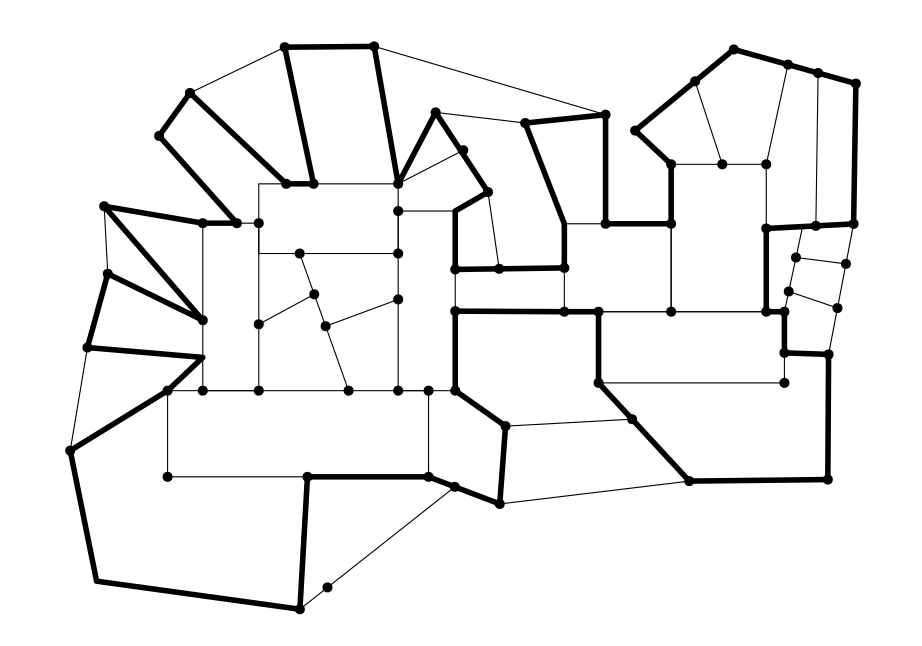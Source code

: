 <?xml version="1.0"?>
<!DOCTYPE ipe SYSTEM "ipe.dtd">
<ipe version="70206" creator="Ipe 7.2.7">
<info created="D:20180929072549" modified="D:20180929084321"/>
<preamble>\usepackage{kpfonts}</preamble>
<ipestyle name="basic">
<symbol name="arrow/arc(spx)">
<path stroke="sym-stroke" fill="sym-stroke" pen="sym-pen">
0 0 m
-1 0.333 l
-1 -0.333 l
h
</path>
</symbol>
<symbol name="arrow/farc(spx)">
<path stroke="sym-stroke" fill="white" pen="sym-pen">
0 0 m
-1 0.333 l
-1 -0.333 l
h
</path>
</symbol>
<symbol name="arrow/ptarc(spx)">
<path stroke="sym-stroke" fill="sym-stroke" pen="sym-pen">
0 0 m
-1 0.333 l
-0.8 0 l
-1 -0.333 l
h
</path>
</symbol>
<symbol name="arrow/fptarc(spx)">
<path stroke="sym-stroke" fill="white" pen="sym-pen">
0 0 m
-1 0.333 l
-0.8 0 l
-1 -0.333 l
h
</path>
</symbol>
<symbol name="mark/circle(sx)" transformations="translations">
<path fill="sym-stroke">
0.6 0 0 0.6 0 0 e
0.4 0 0 0.4 0 0 e
</path>
</symbol>
<symbol name="mark/disk(sx)" transformations="translations">
<path fill="sym-stroke">
0.6 0 0 0.6 0 0 e
</path>
</symbol>
<symbol name="mark/fdisk(sfx)" transformations="translations">
<group>
<path fill="sym-fill">
0.5 0 0 0.5 0 0 e
</path>
<path fill="sym-stroke" fillrule="eofill">
0.6 0 0 0.6 0 0 e
0.4 0 0 0.4 0 0 e
</path>
</group>
</symbol>
<symbol name="mark/box(sx)" transformations="translations">
<path fill="sym-stroke" fillrule="eofill">
-0.6 -0.6 m
0.6 -0.6 l
0.6 0.6 l
-0.6 0.6 l
h
-0.4 -0.4 m
0.4 -0.4 l
0.4 0.4 l
-0.4 0.4 l
h
</path>
</symbol>
<symbol name="mark/square(sx)" transformations="translations">
<path fill="sym-stroke">
-0.6 -0.6 m
0.6 -0.6 l
0.6 0.6 l
-0.6 0.6 l
h
</path>
</symbol>
<symbol name="mark/fsquare(sfx)" transformations="translations">
<group>
<path fill="sym-fill">
-0.5 -0.5 m
0.5 -0.5 l
0.5 0.5 l
-0.5 0.5 l
h
</path>
<path fill="sym-stroke" fillrule="eofill">
-0.6 -0.6 m
0.6 -0.6 l
0.6 0.6 l
-0.6 0.6 l
h
-0.4 -0.4 m
0.4 -0.4 l
0.4 0.4 l
-0.4 0.4 l
h
</path>
</group>
</symbol>
<symbol name="mark/cross(sx)" transformations="translations">
<group>
<path fill="sym-stroke">
-0.43 -0.57 m
0.57 0.43 l
0.43 0.57 l
-0.57 -0.43 l
h
</path>
<path fill="sym-stroke">
-0.43 0.57 m
0.57 -0.43 l
0.43 -0.57 l
-0.57 0.43 l
h
</path>
</group>
</symbol>
<symbol name="arrow/fnormal(spx)">
<path stroke="sym-stroke" fill="white" pen="sym-pen">
0 0 m
-1 0.333 l
-1 -0.333 l
h
</path>
</symbol>
<symbol name="arrow/pointed(spx)">
<path stroke="sym-stroke" fill="sym-stroke" pen="sym-pen">
0 0 m
-1 0.333 l
-0.8 0 l
-1 -0.333 l
h
</path>
</symbol>
<symbol name="arrow/fpointed(spx)">
<path stroke="sym-stroke" fill="white" pen="sym-pen">
0 0 m
-1 0.333 l
-0.8 0 l
-1 -0.333 l
h
</path>
</symbol>
<symbol name="arrow/linear(spx)">
<path stroke="sym-stroke" pen="sym-pen">
-1 0.333 m
0 0 l
-1 -0.333 l
</path>
</symbol>
<symbol name="arrow/fdouble(spx)">
<path stroke="sym-stroke" fill="white" pen="sym-pen">
0 0 m
-1 0.333 l
-1 -0.333 l
h
-1 0 m
-2 0.333 l
-2 -0.333 l
h
</path>
</symbol>
<symbol name="arrow/double(spx)">
<path stroke="sym-stroke" fill="sym-stroke" pen="sym-pen">
0 0 m
-1 0.333 l
-1 -0.333 l
h
-1 0 m
-2 0.333 l
-2 -0.333 l
h
</path>
</symbol>
<pen name="heavier" value="0.8"/>
<pen name="fat" value="1.2"/>
<pen name="ultrafat" value="2"/>
<symbolsize name="large" value="5"/>
<symbolsize name="small" value="2"/>
<symbolsize name="tiny" value="1.1"/>
<arrowsize name="large" value="10"/>
<arrowsize name="small" value="5"/>
<arrowsize name="tiny" value="3"/>
<color name="red" value="1 0 0"/>
<color name="green" value="0 1 0"/>
<color name="blue" value="0 0 1"/>
<color name="yellow" value="1 1 0"/>
<color name="orange" value="1 0.647 0"/>
<color name="gold" value="1 0.843 0"/>
<color name="purple" value="0.627 0.125 0.941"/>
<color name="gray" value="0.745"/>
<color name="brown" value="0.647 0.165 0.165"/>
<color name="navy" value="0 0 0.502"/>
<color name="pink" value="1 0.753 0.796"/>
<color name="seagreen" value="0.18 0.545 0.341"/>
<color name="turquoise" value="0.251 0.878 0.816"/>
<color name="violet" value="0.933 0.51 0.933"/>
<color name="darkblue" value="0 0 0.545"/>
<color name="darkcyan" value="0 0.545 0.545"/>
<color name="darkgray" value="0.663"/>
<color name="darkgreen" value="0 0.392 0"/>
<color name="darkmagenta" value="0.545 0 0.545"/>
<color name="darkorange" value="1 0.549 0"/>
<color name="darkred" value="0.545 0 0"/>
<color name="lightblue" value="0.678 0.847 0.902"/>
<color name="lightcyan" value="0.878 1 1"/>
<color name="lightgray" value="0.827"/>
<color name="lightgreen" value="0.565 0.933 0.565"/>
<color name="lightyellow" value="1 1 0.878"/>
<dashstyle name="dashed" value="[4] 0"/>
<dashstyle name="dotted" value="[1 3] 0"/>
<dashstyle name="dash dotted" value="[4 2 1 2] 0"/>
<dashstyle name="dash dot dotted" value="[4 2 1 2 1 2] 0"/>
<textsize name="large" value="\large"/>
<textsize name="Large" value="\Large"/>
<textsize name="LARGE" value="\LARGE"/>
<textsize name="huge" value="\huge"/>
<textsize name="Huge" value="\Huge"/>
<textsize name="small" value="\small"/>
<textsize name="footnote" value="\footnotesize"/>
<textsize name="tiny" value="\tiny"/>
<textstyle name="center" begin="\begin{center}" end="\end{center}"/>
<textstyle name="itemize" begin="\begin{itemize}" end="\end{itemize}"/>
<textstyle name="item" begin="\begin{itemize}\item{}" end="\end{itemize}"/>
<gridsize name="4 pts" value="4"/>
<gridsize name="8 pts (~3 mm)" value="8"/>
<gridsize name="16 pts (~6 mm)" value="16"/>
<gridsize name="32 pts (~12 mm)" value="32"/>
<gridsize name="10 pts (~3.5 mm)" value="10"/>
<gridsize name="20 pts (~7 mm)" value="20"/>
<gridsize name="14 pts (~5 mm)" value="14"/>
<gridsize name="28 pts (~10 mm)" value="28"/>
<gridsize name="56 pts (~20 mm)" value="56"/>
<anglesize name="90 deg" value="90"/>
<anglesize name="60 deg" value="60"/>
<anglesize name="45 deg" value="45"/>
<anglesize name="30 deg" value="30"/>
<anglesize name="22.5 deg" value="22.5"/>
<opacity name="10%" value="0.1"/>
<opacity name="30%" value="0.3"/>
<opacity name="50%" value="0.5"/>
<opacity name="75%" value="0.75"/>
<tiling name="falling" angle="-60" step="4" width="1"/>
<tiling name="rising" angle="30" step="4" width="1"/>
</ipestyle>
<ipestyle name="brew">
<color name="aliceblue" value="0.941 0.973 1"/>
<color name="brew1" value="0.552 0.827 0.78"/>
<color name="brew2" value="1 1 0.701"/>
<color name="brew3" value="0.745 0.729 0.854"/>
<color name="brew4" value="0.984 0.501 0.447"/>
<color name="brew5" value="0.501 0.694 0.827"/>
<color name="brew6" value="0.992 0.705 0.384"/>
<color name="brew7" value="0.701 0.87 0.411"/>
<color name="brew8" value="0.988 0.803 0.898"/>
</ipestyle>
<page>
<layer name="alpha"/>
<layer name="touched-pinched-caressed"/>
<view layers="alpha" active="alpha"/>
<view layers="alpha touched-pinched-caressed" active="touched-pinched-caressed"/>
<path layer="touched-pinched-caressed" fill="brew8">
137.021 701.241 m
140.6 684.277 l
171.655 684.118 l
168.639 701.406 l
h
</path>
<path fill="brew8">
314.59 712.043 m
306.78 676.142 l
306.78 653.051 l
324.633 653.981 l
325.439 709.01 l
h
</path>
<path fill="brew8">
246.399 623.08 m
246.399 597.464 l
313.315 597.464 l
313.315 623.08 l
h
</path>
<path fill="brew8">
272.538 676.142 m
306.78 676.142 l
306.78 623.08 l
272.538 623.08 l
h
</path>
<path stroke="black" fill="brew8">
234.089 654.744 m
234.089 623.08 l
272.538 623.08 l
272.538 654.744 l
h
</path>
<path stroke="black" fill="brew8">
124.084 669.125 m
124.084 644.031 l
174.271 644.031 l
174.271 669.125 l
h
</path>
<path stroke="black" fill="brew8">
194.806 638.305 m
234.089 638.851 l
234.089 623.08 l
194.806 623.286 l
h
</path>
<path stroke="black" fill="brew8">
174.271 659.323 m
194.806 659.323 l
194.806 594.66 l
174.271 594.66 l
h
</path>
<path stroke="black" fill="brew8">
91.2567 594.66 m
91.2567 563.639 l
185.194 563.639 l
185.194 594.66 l
h
</path>
<path stroke="black" fill="brew8">
103.927 654.954 m
103.927 594.66 l
124.084 594.66 l
124.084 654.954 l
h
</path>
<path layer="alpha" stroke="black">
234.089 654.744 m
234.089 623.08 l
272.538 623.08 l
272.538 654.744 l
h
</path>
<path stroke="black">
246.399 623.08 m
246.399 597.464 l
313.315 597.464 l
313.315 623.08 l
h
</path>
<path stroke="black">
272.538 623.08 m
272.538 676.142 l
306.78 676.142 l
306.78 623.08 l
h
</path>
<path matrix="1.6 0 0 1.6 -12.1109 -413.958" stroke="black">
85.1219 676.927 m
85.1219 661.243 l
116.489 661.243 l
116.489 676.927 l
h
</path>
<path matrix="1.6 0 0 1.6 -12.1109 -413.958" stroke="black">
116.489 670.801 m
116.489 630.386 l
129.323 630.386 l
129.323 670.801 l
h
</path>
<path matrix="1.6 0 0 1.6 -12.1109 -413.958" stroke="black">
123.316 630.386 m
123.316 610.998 l
64.6048 610.998 l
64.6048 630.386 l
h
</path>
<path matrix="1.6 0 0 1.6 -12.1109 -413.958" stroke="black">
85.1219 668.07 m
85.1219 630.386 l
72.5239 630.386 l
72.5239 668.07 l
h
</path>
<path stroke="black" pen="ultrafat">
88.1949 686.366 m
99.3124 701.845 l
133.965 669.125 l
143.796 669.125 l
133.419 718.315 l
165.642 718.589 l
174.271 669.125 l
187.761 694.831 l
206.603 666.158 l
194.806 659.323 l
194.806 638.305 l
234.089 638.851 l
234.089 654.744 l
219.983 691.008 l
248.929 694.012 l
248.929 654.744 l
272.538 654.744 l
272.538 676.142 l
259.579 688.277 l
295.079 717.496 l
339.043 705.208 l
338.224 654.689 l
306.78 653.051 l
306.78 623.08 l
313.315 623.08 l
313.315 608.267 l
329.213 607.721 l
328.94 562.664 l
279.061 562.102 l
246.399 597.464 l
246.399 623.08 l
234.089 623.08 l
194.806 623.286 l
194.806 594.66 l
212.922 581.896 l
210.825 553.876 l
185.194 563.639 l
141.611 563.639 l
138.881 515.968 l
65.6971 526.072 l
56.2009 573.078 l
91.2567 594.66 l
103.927 606.629 l
62.3996 610.185 l
69.7207 636.738 l
103.927 620.009 l
68.4266 661.053 l
103.927 654.954 l
116.216 654.954 l
h
</path>
<path stroke="black">
281.144 706.027 m
290.941 676.142 l
</path>
<path stroke="black">
306.78 676.142 m
314.59 712.043 l
</path>
<path stroke="black">
325.439 709.01 m
324.633 653.981 l
</path>
<path stroke="black">
138.821 644.031 m
156.42 594.66 l
</path>
<path stroke="black">
148.147 617.867 m
174.271 627.515 l
</path>
<path stroke="black">
144.055 629.349 m
124.084 618.567 l
</path>
<path stroke="black">
212.922 581.896 m
258.473 584.392 l
</path>
<path stroke="black">
187.761 694.831 m
219.983 691.008 l
</path>
<path stroke="black">
248.929 694.012 m
165.642 718.589 l
</path>
<path stroke="black">
206.603 666.158 m
210.634 638.525 l
</path>
<path stroke="black">
210.825 553.876 m
279.061 562.102 l
</path>
<path stroke="black">
138.881 515.968 m
194.651 560.037 l
</path>
<path stroke="black">
56.2009 573.078 m
62.3996 610.185 l
</path>
<path stroke="black">
69.7207 636.738 m
68.4266 661.053 l
</path>
<path stroke="black">
99.3124 701.845 m
133.419 718.315 l
</path>
<path stroke="black">
338.224 654.689 m
329.213 607.721 l
</path>
<path stroke="black">
313.315 623.08 m
319.858 653.732 l
</path>
<path stroke="black">
317.482 642.603 m
335.463 640.297 l
</path>
<path stroke="black">
314.87 630.366 m
332.412 624.397 l
</path>
<use name="mark/disk(sx)" pos="56.2009 573.078" size="normal" stroke="black"/>
<use name="mark/disk(sx)" pos="62.3996 610.185" size="normal" stroke="black"/>
<use name="mark/disk(sx)" pos="69.7207 636.738" size="normal" stroke="black"/>
<use name="mark/disk(sx)" pos="68.4266 661.053" size="normal" stroke="black"/>
<use name="mark/disk(sx)" pos="144.055 629.349" size="normal" stroke="black"/>
<use name="mark/disk(sx)" pos="148.147 617.867" size="normal" stroke="black"/>
<use name="mark/disk(sx)" pos="174.271 627.515" size="normal" stroke="black"/>
<use name="mark/disk(sx)" pos="124.084 618.567" size="normal" stroke="black"/>
<use name="mark/disk(sx)" pos="138.821 644.031" size="normal" stroke="black"/>
<use name="mark/disk(sx)" pos="156.42 594.66" size="normal" stroke="black"/>
<use name="mark/disk(sx)" pos="124.084 594.66" size="normal" stroke="black"/>
<use name="mark/disk(sx)" pos="103.927 594.66" size="normal" stroke="black"/>
<use name="mark/disk(sx)" pos="91.2567 594.66" size="normal" stroke="black"/>
<use name="mark/disk(sx)" pos="91.2567 563.639" size="normal" stroke="black"/>
<use name="mark/disk(sx)" pos="141.611 563.639" size="normal" stroke="black"/>
<use name="mark/disk(sx)" pos="185.194 563.639" size="normal" stroke="black"/>
<use name="mark/disk(sx)" pos="194.806 594.66" size="normal" stroke="black"/>
<use name="mark/disk(sx)" pos="185.194 594.66" size="normal" stroke="black"/>
<use name="mark/disk(sx)" pos="174.271 594.66" size="normal" stroke="black"/>
<use name="mark/disk(sx)" pos="174.271 644.031" size="normal" stroke="black"/>
<use name="mark/disk(sx)" pos="174.271 669.125" size="normal" stroke="black"/>
<use name="mark/disk(sx)" pos="174.271 659.323" size="normal" stroke="black"/>
<use name="mark/disk(sx)" pos="143.796 669.125" size="normal" stroke="black"/>
<use name="mark/disk(sx)" pos="133.965 669.125" size="normal" stroke="black"/>
<use name="mark/disk(sx)" pos="124.084 654.954" size="normal" stroke="black"/>
<use name="mark/disk(sx)" pos="116.216 654.954" size="normal" stroke="black"/>
<use name="mark/disk(sx)" pos="103.927 654.954" size="normal" stroke="black"/>
<use name="mark/disk(sx)" pos="103.927 620.009" size="normal" stroke="black"/>
<use name="mark/disk(sx)" pos="88.1949 686.366" size="normal" stroke="black"/>
<use name="mark/disk(sx)" pos="99.3124 701.845" size="normal" stroke="black"/>
<use name="mark/disk(sx)" pos="133.419 718.315" size="normal" stroke="black"/>
<use name="mark/disk(sx)" pos="165.642 718.589" size="normal" stroke="black"/>
<use name="mark/disk(sx)" pos="187.761 694.831" size="normal" stroke="black"/>
<use name="mark/disk(sx)" pos="219.983 691.008" size="normal" stroke="black"/>
<use name="mark/disk(sx)" pos="206.603 666.158" size="normal" stroke="black"/>
<use name="mark/disk(sx)" pos="194.806 638.305" size="normal" stroke="black"/>
<use name="mark/disk(sx)" pos="234.089 638.851" size="normal" stroke="black"/>
<use name="mark/disk(sx)" pos="210.634 638.525" size="normal" stroke="black"/>
<use name="mark/disk(sx)" pos="248.929 694.012" size="normal" stroke="black"/>
<use name="mark/disk(sx)" pos="248.929 654.744" size="normal" stroke="black"/>
<use name="mark/disk(sx)" pos="272.538 654.744" size="normal" stroke="black"/>
<path stroke="black">
174.271 669.125 m
197.692 681.22 l
</path>
<use name="mark/disk(sx)" pos="197.692 681.22" size="normal" stroke="black"/>
<use name="mark/disk(sx)" pos="194.806 623.286" size="normal" stroke="black"/>
<use name="mark/disk(sx)" pos="246.399 623.08" size="normal" stroke="black"/>
<use name="mark/disk(sx)" pos="234.089 623.08" size="normal" stroke="black"/>
<use name="mark/disk(sx)" pos="272.538 623.08" size="normal" stroke="black"/>
<use name="mark/disk(sx)" pos="306.78 623.08" size="normal" stroke="black"/>
<use name="mark/disk(sx)" pos="313.315 623.08" size="normal" stroke="black"/>
<use name="mark/disk(sx)" pos="313.315 608.267" size="normal" stroke="black"/>
<use name="mark/disk(sx)" pos="272.538 676.142" size="normal" stroke="black"/>
<use name="mark/disk(sx)" pos="259.579 688.277" size="normal" stroke="black"/>
<use name="mark/disk(sx)" pos="281.144 706.027" size="normal" stroke="black"/>
<use name="mark/disk(sx)" pos="295.079 717.496" size="normal" stroke="black"/>
<use name="mark/disk(sx)" pos="314.59 712.043" size="normal" stroke="black"/>
<use name="mark/disk(sx)" pos="325.439 709.01" size="normal" stroke="black"/>
<use name="mark/disk(sx)" pos="339.043 705.208" size="normal" stroke="black"/>
<use name="mark/disk(sx)" pos="338.224 654.689" size="normal" stroke="black"/>
<use name="mark/disk(sx)" pos="324.633 653.981" size="normal" stroke="black"/>
<use name="mark/disk(sx)" pos="306.78 676.142" size="normal" stroke="black"/>
<use name="mark/disk(sx)" pos="290.941 676.142" size="normal" stroke="black"/>
<use name="mark/disk(sx)" pos="306.78 653.051" size="normal" stroke="black"/>
<use name="mark/disk(sx)" pos="317.482 642.603" size="normal" stroke="black"/>
<use name="mark/disk(sx)" pos="314.87 630.366" size="normal" stroke="black"/>
<use name="mark/disk(sx)" pos="332.412 624.397" size="normal" stroke="black"/>
<use name="mark/disk(sx)" pos="335.463 640.297" size="normal" stroke="black"/>
<use name="mark/disk(sx)" pos="313.315 597.464" size="normal" stroke="black"/>
<use name="mark/disk(sx)" pos="328.94 562.664" size="normal" stroke="black"/>
<use name="mark/disk(sx)" pos="329.213 607.721" size="normal" stroke="black"/>
<use name="mark/disk(sx)" pos="279.061 562.102" size="normal" stroke="black"/>
<use name="mark/disk(sx)" pos="258.473 584.392" size="normal" stroke="black"/>
<use name="mark/disk(sx)" pos="246.399 597.464" size="normal" stroke="black"/>
<use name="mark/disk(sx)" pos="212.922 581.896" size="normal" stroke="black"/>
<use name="mark/disk(sx)" pos="210.825 553.876" size="normal" stroke="black"/>
<use name="mark/disk(sx)" pos="194.651 560.037" size="normal" stroke="black"/>
<use name="mark/disk(sx)" pos="138.881 515.968" size="normal" stroke="black"/>
<use name="mark/disk(sx)" pos="148.816 523.819" size="normal" stroke="black"/>
<use layer="touched-pinched-caressed" name="mark/disk(sx)" pos="124.084 644.031" size="normal" stroke="black"/>
<path stroke="black">
137.021 701.241 m
168.639 701.406 l
</path>
<path stroke="black">
140.6 684.277 m
171.655 684.118 l
</path>
<use name="mark/disk(sx)" pos="137.021 701.241" size="normal" stroke="black"/>
<use name="mark/disk(sx)" pos="168.639 701.406" size="normal" stroke="black"/>
<use name="mark/disk(sx)" pos="171.655 684.118" size="normal" stroke="black"/>
<use name="mark/disk(sx)" pos="140.6 684.277" size="normal" stroke="black"/>
<path stroke="black">
33.424 732.8 m
33.424 505.457 l
360.283 505.457 l
360.283 732.8 l
h
</path>
<use name="mark/disk(sx)" pos="33.424 732.8" size="normal" stroke="black"/>
<use name="mark/disk(sx)" pos="360.283 732.8" size="normal" stroke="black"/>
<use name="mark/disk(sx)" pos="360.283 505.457" size="normal" stroke="black"/>
<use name="mark/disk(sx)" pos="33.424 505.457" size="normal" stroke="black"/>
<path stroke="black">
33.424 505.457 m
65.6971 526.072 l
</path>
<path stroke="black">
33.424 732.8 m
88.1949 686.366 l
</path>
<path stroke="black">
339.043 705.208 m
360.283 732.8 l
</path>
<path stroke="black">
328.94 562.664 m
360.283 505.457 l
</path>
</page>
</ipe>
